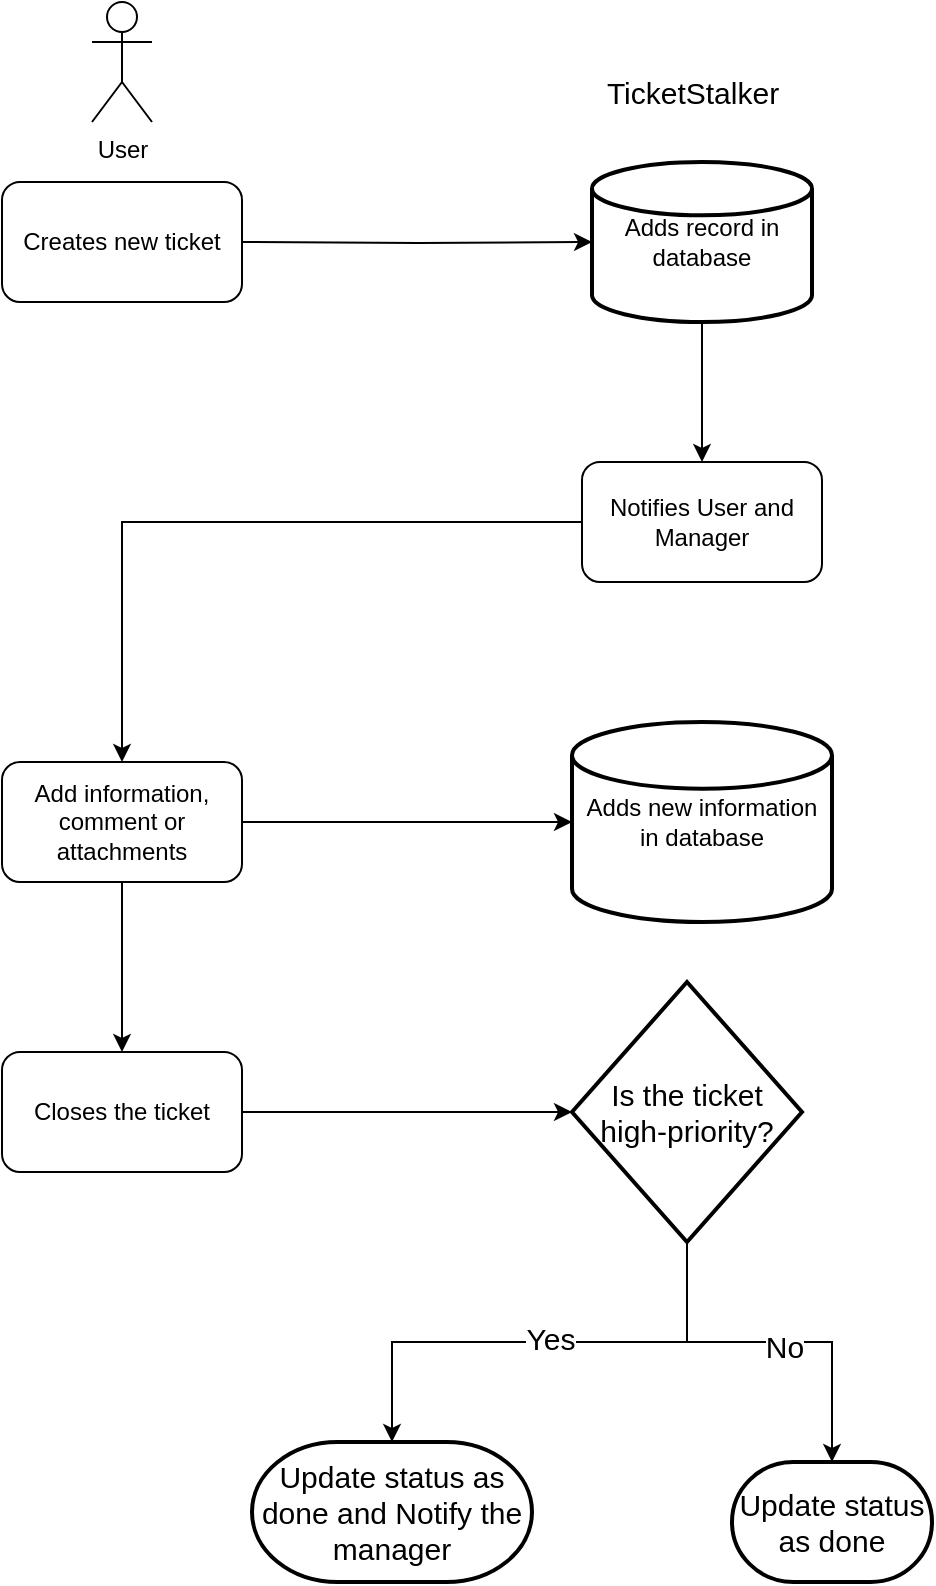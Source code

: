 <mxfile version="20.7.4" type="device"><diagram id="O86lp3LakrKTOBFD94-e" name="Page-1"><mxGraphModel dx="864" dy="508" grid="1" gridSize="10" guides="1" tooltips="1" connect="1" arrows="1" fold="1" page="1" pageScale="1" pageWidth="850" pageHeight="1100" math="0" shadow="0"><root><mxCell id="0"/><mxCell id="1" parent="0"/><mxCell id="jKfYapa13v7747uv_iXm-1" value="User" style="shape=umlActor;verticalLabelPosition=bottom;verticalAlign=top;html=1;outlineConnect=0;" vertex="1" parent="1"><mxGeometry x="330" y="190" width="30" height="60" as="geometry"/></mxCell><mxCell id="jKfYapa13v7747uv_iXm-12" style="edgeStyle=orthogonalEdgeStyle;rounded=0;orthogonalLoop=1;jettySize=auto;html=1;exitX=1;exitY=0.5;exitDx=0;exitDy=0;entryX=0;entryY=0.5;entryDx=0;entryDy=0;entryPerimeter=0;" edge="1" parent="1" target="jKfYapa13v7747uv_iXm-10"><mxGeometry relative="1" as="geometry"><mxPoint x="405" y="310" as="sourcePoint"/></mxGeometry></mxCell><mxCell id="jKfYapa13v7747uv_iXm-15" style="edgeStyle=orthogonalEdgeStyle;rounded=0;orthogonalLoop=1;jettySize=auto;html=1;exitX=0.5;exitY=1;exitDx=0;exitDy=0;exitPerimeter=0;entryX=0.5;entryY=0;entryDx=0;entryDy=0;" edge="1" parent="1" source="jKfYapa13v7747uv_iXm-10" target="jKfYapa13v7747uv_iXm-14"><mxGeometry relative="1" as="geometry"/></mxCell><mxCell id="jKfYapa13v7747uv_iXm-10" value="Adds record in database" style="strokeWidth=2;html=1;shape=mxgraph.flowchart.database;whiteSpace=wrap;" vertex="1" parent="1"><mxGeometry x="580" y="270" width="110" height="80" as="geometry"/></mxCell><mxCell id="jKfYapa13v7747uv_iXm-18" value="" style="edgeStyle=orthogonalEdgeStyle;rounded=0;orthogonalLoop=1;jettySize=auto;html=1;" edge="1" parent="1" source="jKfYapa13v7747uv_iXm-14" target="jKfYapa13v7747uv_iXm-17"><mxGeometry relative="1" as="geometry"/></mxCell><mxCell id="jKfYapa13v7747uv_iXm-14" value="Notifies User and Manager" style="rounded=1;whiteSpace=wrap;html=1;" vertex="1" parent="1"><mxGeometry x="575" y="420" width="120" height="60" as="geometry"/></mxCell><mxCell id="jKfYapa13v7747uv_iXm-16" value="Creates new ticket" style="rounded=1;whiteSpace=wrap;html=1;" vertex="1" parent="1"><mxGeometry x="285" y="280" width="120" height="60" as="geometry"/></mxCell><mxCell id="jKfYapa13v7747uv_iXm-20" style="edgeStyle=orthogonalEdgeStyle;rounded=0;orthogonalLoop=1;jettySize=auto;html=1;exitX=1;exitY=0.5;exitDx=0;exitDy=0;entryX=0;entryY=0.5;entryDx=0;entryDy=0;entryPerimeter=0;" edge="1" parent="1" source="jKfYapa13v7747uv_iXm-17" target="jKfYapa13v7747uv_iXm-19"><mxGeometry relative="1" as="geometry"/></mxCell><mxCell id="jKfYapa13v7747uv_iXm-28" value="" style="edgeStyle=orthogonalEdgeStyle;rounded=0;orthogonalLoop=1;jettySize=auto;html=1;" edge="1" parent="1" source="jKfYapa13v7747uv_iXm-17" target="jKfYapa13v7747uv_iXm-27"><mxGeometry relative="1" as="geometry"/></mxCell><mxCell id="jKfYapa13v7747uv_iXm-17" value="Add information, comment or attachments" style="rounded=1;whiteSpace=wrap;html=1;" vertex="1" parent="1"><mxGeometry x="285" y="570" width="120" height="60" as="geometry"/></mxCell><mxCell id="jKfYapa13v7747uv_iXm-19" value="Adds new information in database" style="strokeWidth=2;html=1;shape=mxgraph.flowchart.database;whiteSpace=wrap;" vertex="1" parent="1"><mxGeometry x="570" y="550" width="130" height="100" as="geometry"/></mxCell><mxCell id="jKfYapa13v7747uv_iXm-36" style="edgeStyle=orthogonalEdgeStyle;rounded=0;orthogonalLoop=1;jettySize=auto;html=1;exitX=1;exitY=0.5;exitDx=0;exitDy=0;fontSize=15;" edge="1" parent="1" source="jKfYapa13v7747uv_iXm-27" target="jKfYapa13v7747uv_iXm-35"><mxGeometry relative="1" as="geometry"/></mxCell><mxCell id="jKfYapa13v7747uv_iXm-27" value="Closes the ticket" style="rounded=1;whiteSpace=wrap;html=1;" vertex="1" parent="1"><mxGeometry x="285" y="715" width="120" height="60" as="geometry"/></mxCell><mxCell id="jKfYapa13v7747uv_iXm-34" value="&lt;font style=&quot;font-size: 15px;&quot;&gt;TicketStalker&lt;/font&gt;" style="text;html=1;align=center;verticalAlign=middle;resizable=0;points=[];autosize=1;strokeColor=none;fillColor=none;" vertex="1" parent="1"><mxGeometry x="575" y="220" width="110" height="30" as="geometry"/></mxCell><mxCell id="jKfYapa13v7747uv_iXm-37" style="edgeStyle=orthogonalEdgeStyle;rounded=0;orthogonalLoop=1;jettySize=auto;html=1;exitX=0.5;exitY=1;exitDx=0;exitDy=0;exitPerimeter=0;fontSize=15;" edge="1" parent="1" source="jKfYapa13v7747uv_iXm-35" target="jKfYapa13v7747uv_iXm-39"><mxGeometry relative="1" as="geometry"><mxPoint x="470" y="920" as="targetPoint"/></mxGeometry></mxCell><mxCell id="jKfYapa13v7747uv_iXm-38" value="Yes" style="edgeLabel;html=1;align=center;verticalAlign=middle;resizable=0;points=[];fontSize=15;" vertex="1" connectable="0" parent="jKfYapa13v7747uv_iXm-37"><mxGeometry x="0.357" y="-2" relative="1" as="geometry"><mxPoint x="49" as="offset"/></mxGeometry></mxCell><mxCell id="jKfYapa13v7747uv_iXm-41" style="edgeStyle=orthogonalEdgeStyle;rounded=0;orthogonalLoop=1;jettySize=auto;html=1;exitX=0.5;exitY=1;exitDx=0;exitDy=0;exitPerimeter=0;fontSize=15;" edge="1" parent="1" source="jKfYapa13v7747uv_iXm-35" target="jKfYapa13v7747uv_iXm-40"><mxGeometry relative="1" as="geometry"><Array as="points"><mxPoint x="628" y="860"/><mxPoint x="700" y="860"/></Array></mxGeometry></mxCell><mxCell id="jKfYapa13v7747uv_iXm-42" value="No" style="edgeLabel;html=1;align=center;verticalAlign=middle;resizable=0;points=[];fontSize=15;" vertex="1" connectable="0" parent="jKfYapa13v7747uv_iXm-41"><mxGeometry x="0.244" y="-2" relative="1" as="geometry"><mxPoint x="-15" as="offset"/></mxGeometry></mxCell><mxCell id="jKfYapa13v7747uv_iXm-35" value="Is the ticket high-priority?" style="strokeWidth=2;html=1;shape=mxgraph.flowchart.decision;whiteSpace=wrap;fontSize=15;" vertex="1" parent="1"><mxGeometry x="570" y="680" width="115" height="130" as="geometry"/></mxCell><mxCell id="jKfYapa13v7747uv_iXm-39" value="Update status as done and Notify the manager" style="strokeWidth=2;html=1;shape=mxgraph.flowchart.terminator;whiteSpace=wrap;fontSize=15;" vertex="1" parent="1"><mxGeometry x="410" y="910" width="140" height="70" as="geometry"/></mxCell><mxCell id="jKfYapa13v7747uv_iXm-40" value="Update status as done" style="strokeWidth=2;html=1;shape=mxgraph.flowchart.terminator;whiteSpace=wrap;fontSize=15;" vertex="1" parent="1"><mxGeometry x="650" y="920" width="100" height="60" as="geometry"/></mxCell></root></mxGraphModel></diagram></mxfile>